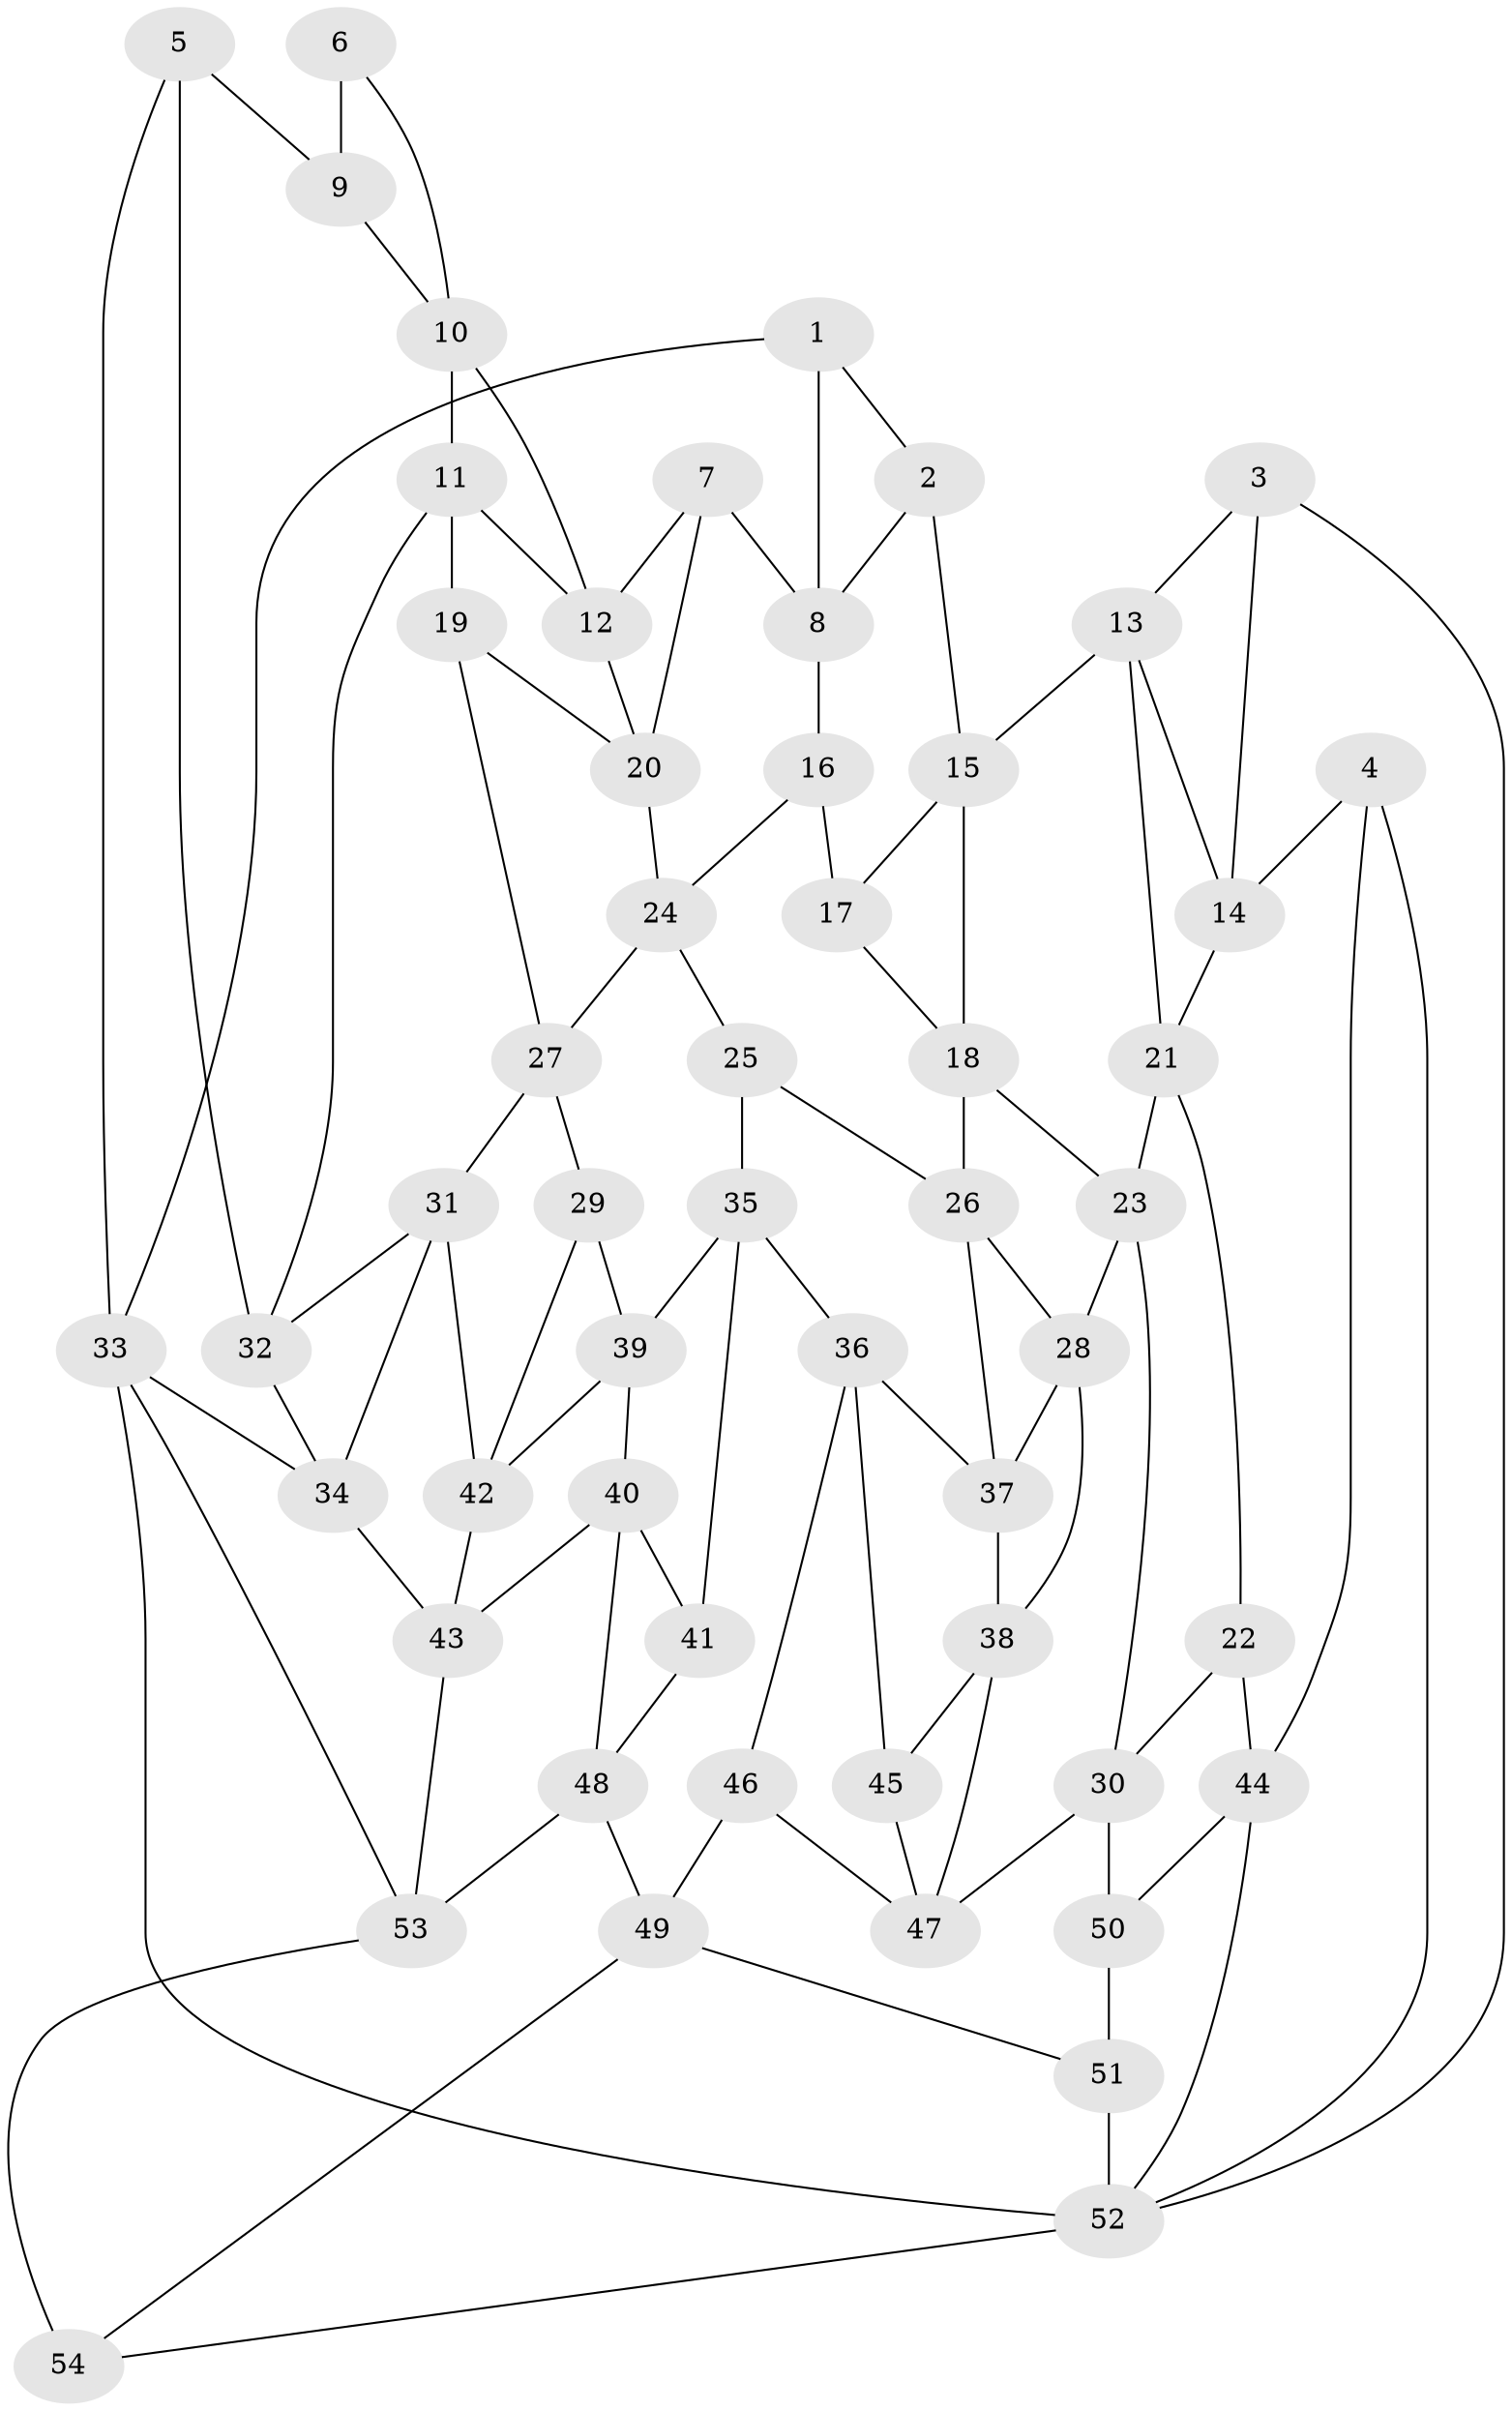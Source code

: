 // original degree distribution, {3: 0.027777777777777776, 5: 0.5277777777777778, 4: 0.2222222222222222, 6: 0.2222222222222222}
// Generated by graph-tools (version 1.1) at 2025/51/03/09/25 03:51:07]
// undirected, 54 vertices, 99 edges
graph export_dot {
graph [start="1"]
  node [color=gray90,style=filled];
  1;
  2;
  3;
  4;
  5;
  6;
  7;
  8;
  9;
  10;
  11;
  12;
  13;
  14;
  15;
  16;
  17;
  18;
  19;
  20;
  21;
  22;
  23;
  24;
  25;
  26;
  27;
  28;
  29;
  30;
  31;
  32;
  33;
  34;
  35;
  36;
  37;
  38;
  39;
  40;
  41;
  42;
  43;
  44;
  45;
  46;
  47;
  48;
  49;
  50;
  51;
  52;
  53;
  54;
  1 -- 2 [weight=1.0];
  1 -- 8 [weight=1.0];
  1 -- 33 [weight=1.0];
  2 -- 8 [weight=1.0];
  2 -- 15 [weight=1.0];
  3 -- 13 [weight=1.0];
  3 -- 14 [weight=1.0];
  3 -- 52 [weight=1.0];
  4 -- 14 [weight=1.0];
  4 -- 44 [weight=1.0];
  4 -- 52 [weight=1.0];
  5 -- 9 [weight=1.0];
  5 -- 32 [weight=1.0];
  5 -- 33 [weight=1.0];
  6 -- 9 [weight=2.0];
  6 -- 10 [weight=1.0];
  7 -- 8 [weight=1.0];
  7 -- 12 [weight=1.0];
  7 -- 20 [weight=1.0];
  8 -- 16 [weight=1.0];
  9 -- 10 [weight=1.0];
  10 -- 11 [weight=1.0];
  10 -- 12 [weight=1.0];
  11 -- 12 [weight=1.0];
  11 -- 19 [weight=1.0];
  11 -- 32 [weight=1.0];
  12 -- 20 [weight=1.0];
  13 -- 14 [weight=1.0];
  13 -- 15 [weight=1.0];
  13 -- 21 [weight=1.0];
  14 -- 21 [weight=1.0];
  15 -- 17 [weight=1.0];
  15 -- 18 [weight=1.0];
  16 -- 17 [weight=2.0];
  16 -- 24 [weight=1.0];
  17 -- 18 [weight=1.0];
  18 -- 23 [weight=1.0];
  18 -- 26 [weight=1.0];
  19 -- 20 [weight=1.0];
  19 -- 27 [weight=1.0];
  20 -- 24 [weight=1.0];
  21 -- 22 [weight=1.0];
  21 -- 23 [weight=1.0];
  22 -- 30 [weight=1.0];
  22 -- 44 [weight=1.0];
  23 -- 28 [weight=1.0];
  23 -- 30 [weight=1.0];
  24 -- 25 [weight=1.0];
  24 -- 27 [weight=1.0];
  25 -- 26 [weight=1.0];
  25 -- 35 [weight=1.0];
  26 -- 28 [weight=1.0];
  26 -- 37 [weight=1.0];
  27 -- 29 [weight=1.0];
  27 -- 31 [weight=1.0];
  28 -- 37 [weight=1.0];
  28 -- 38 [weight=1.0];
  29 -- 39 [weight=1.0];
  29 -- 42 [weight=1.0];
  30 -- 47 [weight=1.0];
  30 -- 50 [weight=1.0];
  31 -- 32 [weight=1.0];
  31 -- 34 [weight=1.0];
  31 -- 42 [weight=1.0];
  32 -- 34 [weight=1.0];
  33 -- 34 [weight=1.0];
  33 -- 52 [weight=2.0];
  33 -- 53 [weight=1.0];
  34 -- 43 [weight=1.0];
  35 -- 36 [weight=1.0];
  35 -- 39 [weight=1.0];
  35 -- 41 [weight=1.0];
  36 -- 37 [weight=1.0];
  36 -- 45 [weight=1.0];
  36 -- 46 [weight=1.0];
  37 -- 38 [weight=1.0];
  38 -- 45 [weight=1.0];
  38 -- 47 [weight=1.0];
  39 -- 40 [weight=1.0];
  39 -- 42 [weight=1.0];
  40 -- 41 [weight=1.0];
  40 -- 43 [weight=1.0];
  40 -- 48 [weight=1.0];
  41 -- 48 [weight=1.0];
  42 -- 43 [weight=1.0];
  43 -- 53 [weight=1.0];
  44 -- 50 [weight=1.0];
  44 -- 52 [weight=1.0];
  45 -- 47 [weight=1.0];
  46 -- 47 [weight=1.0];
  46 -- 49 [weight=1.0];
  48 -- 49 [weight=1.0];
  48 -- 53 [weight=1.0];
  49 -- 51 [weight=1.0];
  49 -- 54 [weight=1.0];
  50 -- 51 [weight=2.0];
  51 -- 52 [weight=1.0];
  52 -- 54 [weight=1.0];
  53 -- 54 [weight=1.0];
}

